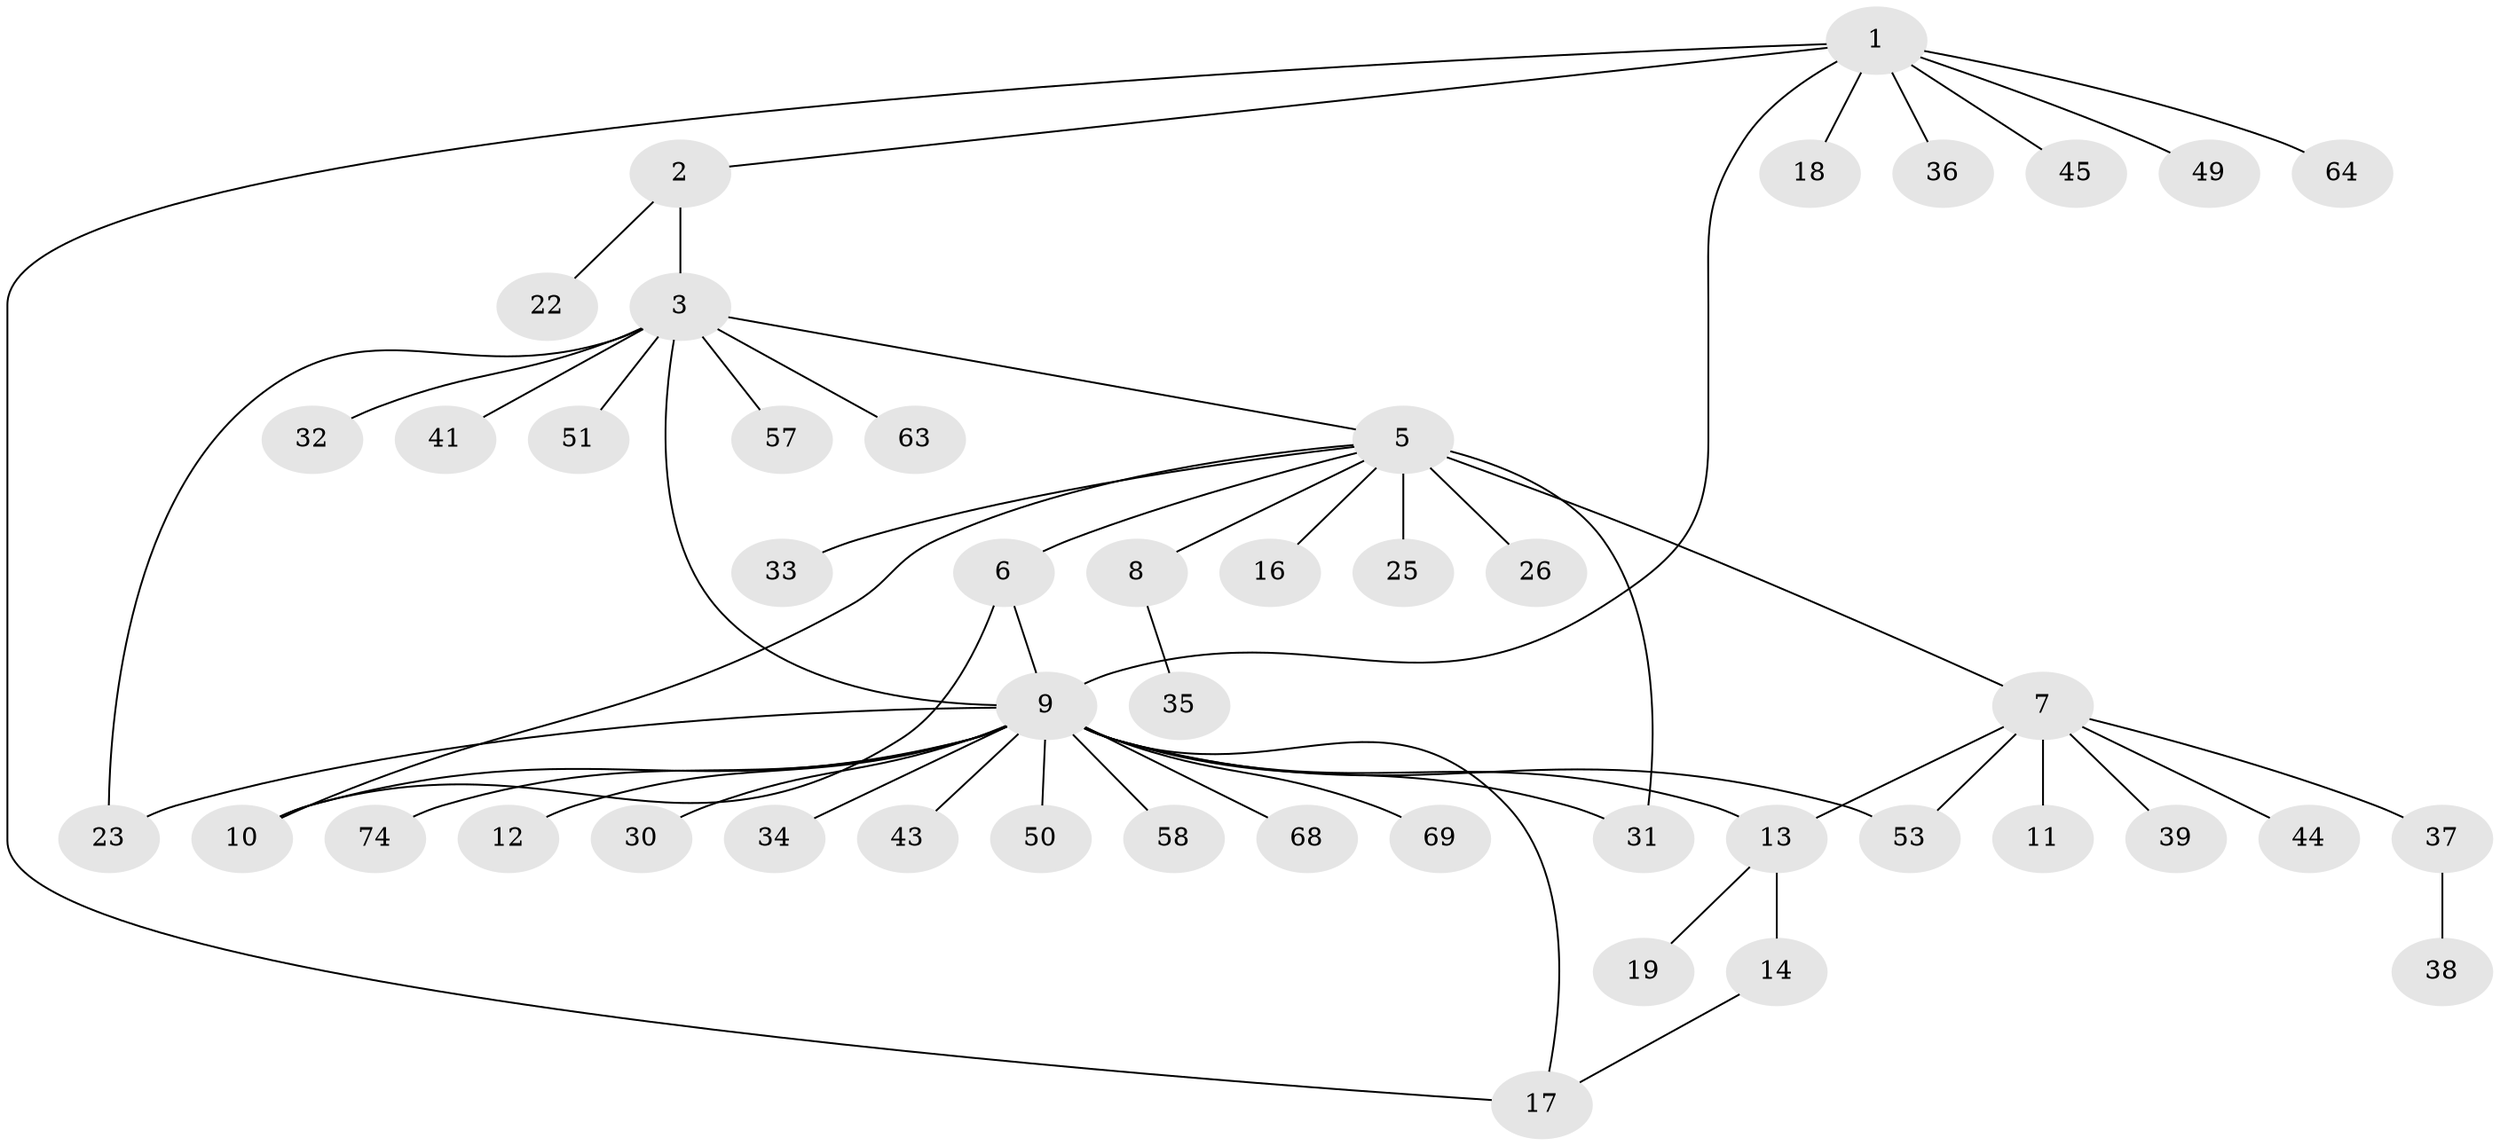 // original degree distribution, {9: 0.02564102564102564, 3: 0.1282051282051282, 6: 0.01282051282051282, 14: 0.01282051282051282, 4: 0.05128205128205128, 7: 0.01282051282051282, 2: 0.19230769230769232, 20: 0.01282051282051282, 1: 0.5384615384615384, 5: 0.01282051282051282}
// Generated by graph-tools (version 1.1) at 2025/18/03/04/25 18:18:02]
// undirected, 46 vertices, 55 edges
graph export_dot {
graph [start="1"]
  node [color=gray90,style=filled];
  1 [super="+40"];
  2;
  3 [super="+4"];
  5 [super="+20+15"];
  6 [super="+55+62+75"];
  7;
  8;
  9;
  10;
  11;
  12;
  13 [super="+42"];
  14;
  16;
  17 [super="+48+27"];
  18 [super="+21"];
  19;
  22;
  23 [super="+54"];
  25;
  26;
  30 [super="+77+56"];
  31 [super="+67+52+46"];
  32;
  33;
  34;
  35;
  36;
  37 [super="+66"];
  38;
  39;
  41;
  43;
  44;
  45;
  49;
  50;
  51;
  53 [super="+78+72"];
  57;
  58;
  63;
  64;
  68;
  69;
  74;
  1 -- 2;
  1 -- 9;
  1 -- 17;
  1 -- 18;
  1 -- 36;
  1 -- 45;
  1 -- 49;
  1 -- 64;
  2 -- 3;
  2 -- 22;
  3 -- 5;
  3 -- 9;
  3 -- 41;
  3 -- 51;
  3 -- 57;
  3 -- 63;
  3 -- 32;
  3 -- 23;
  5 -- 6;
  5 -- 7;
  5 -- 8;
  5 -- 10;
  5 -- 16;
  5 -- 25;
  5 -- 26;
  5 -- 33;
  5 -- 31 [weight=4];
  6 -- 10;
  6 -- 9;
  7 -- 11;
  7 -- 37;
  7 -- 39;
  7 -- 44;
  7 -- 53;
  7 -- 13;
  8 -- 35;
  9 -- 10;
  9 -- 12;
  9 -- 13;
  9 -- 23;
  9 -- 30 [weight=2];
  9 -- 31;
  9 -- 34;
  9 -- 43;
  9 -- 50;
  9 -- 53 [weight=2];
  9 -- 58;
  9 -- 68;
  9 -- 69;
  9 -- 74;
  9 -- 17;
  13 -- 14;
  13 -- 19;
  14 -- 17;
  37 -- 38;
}
